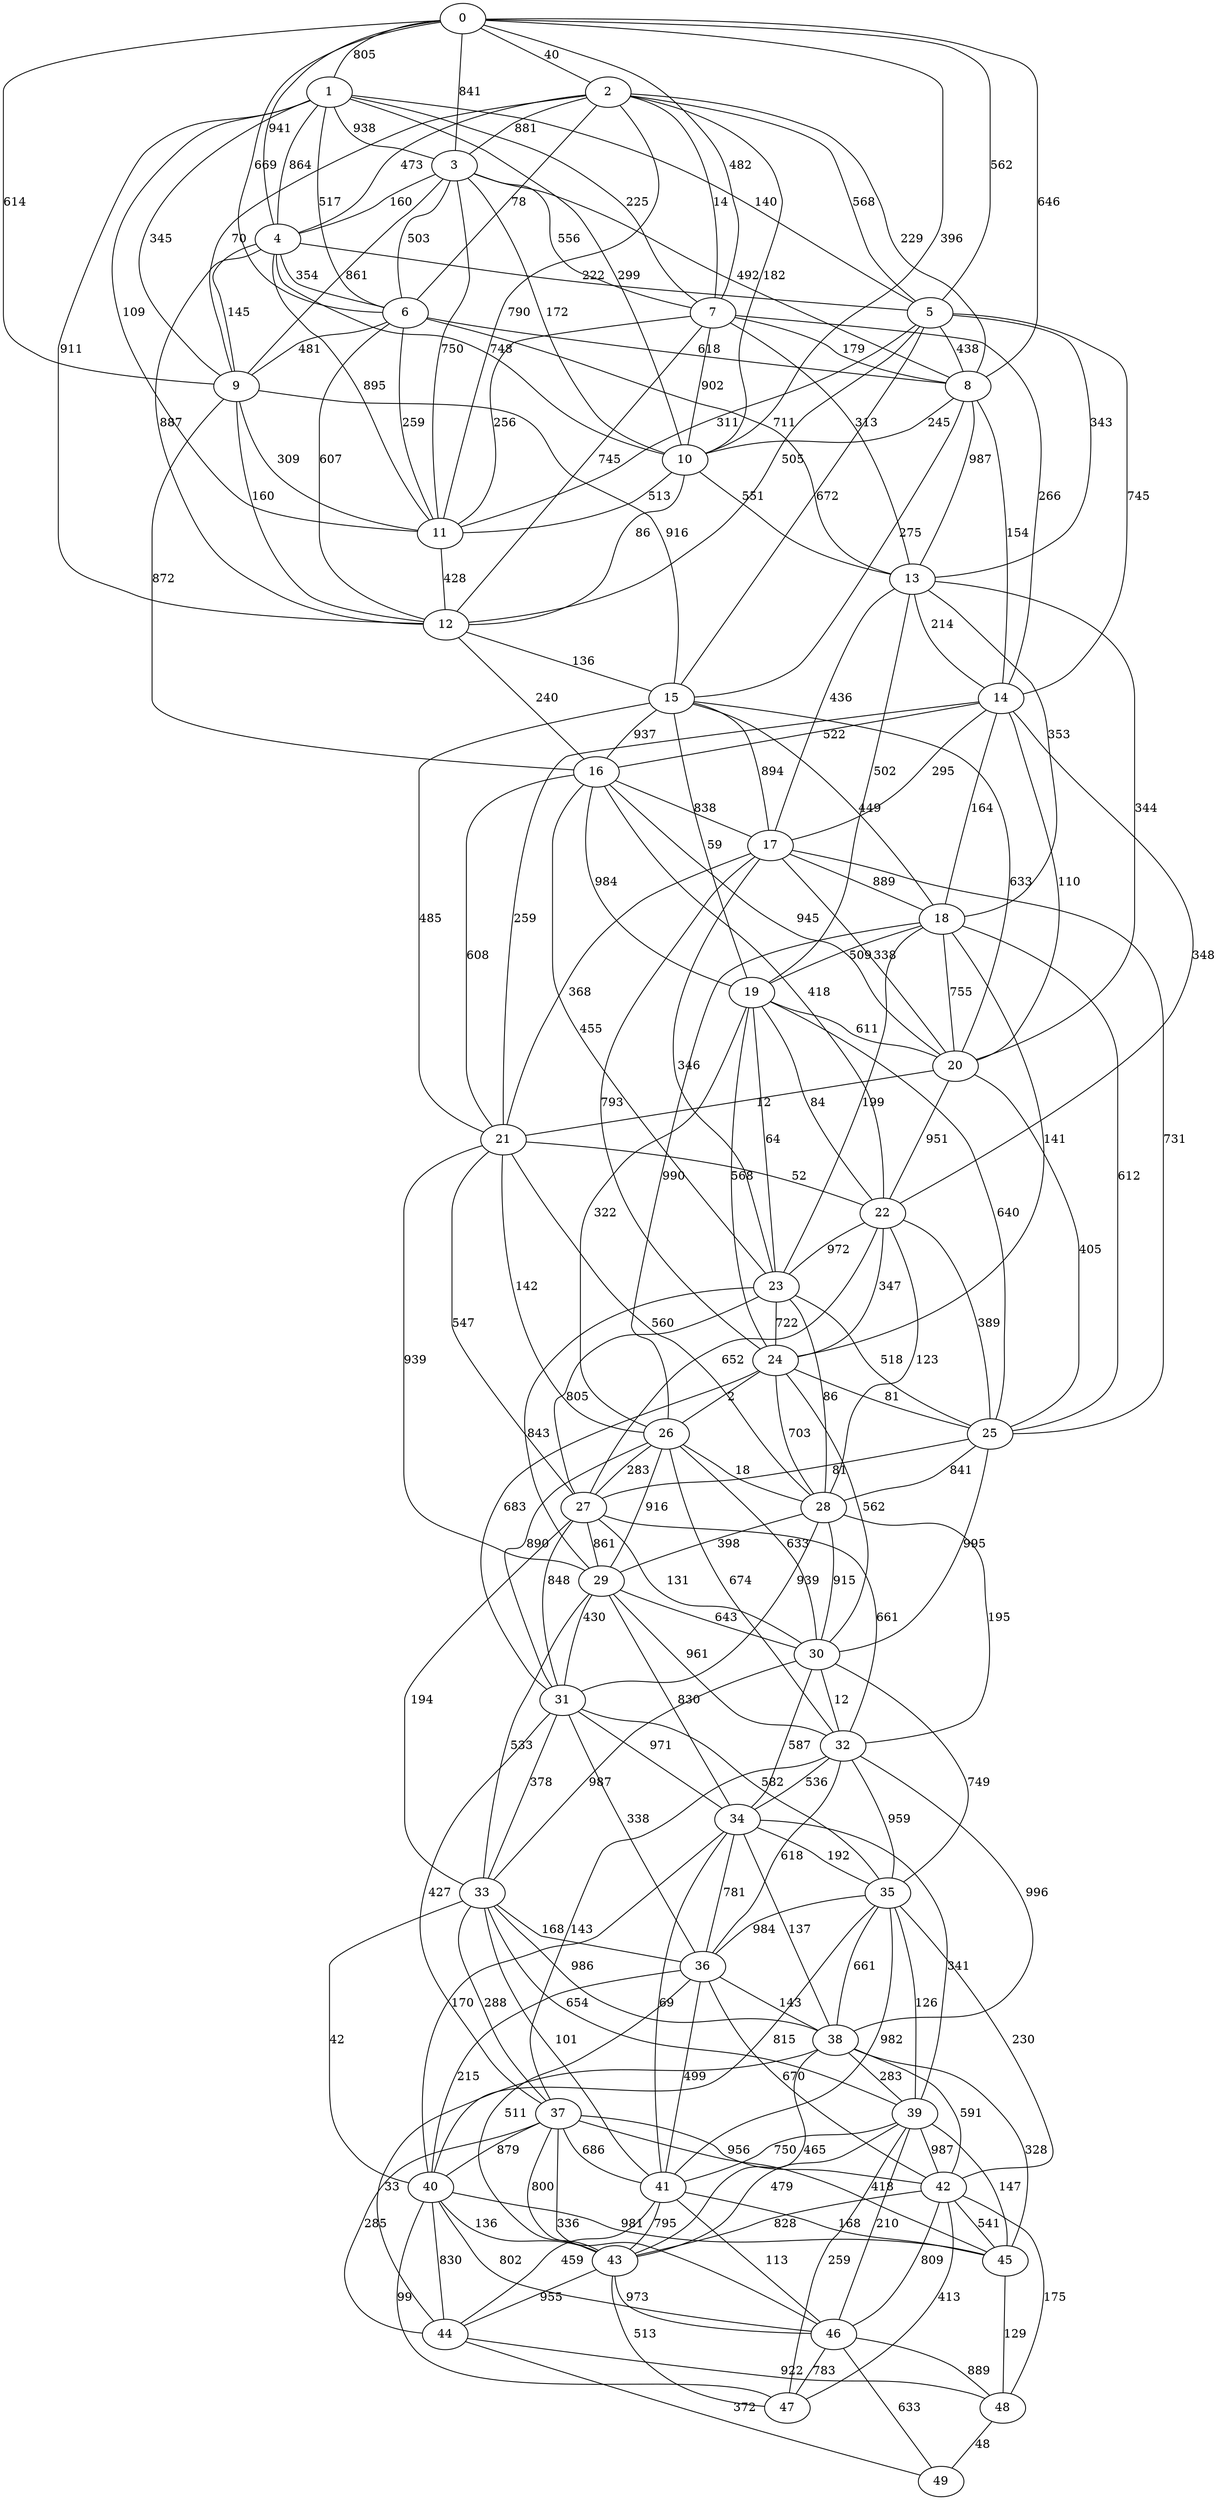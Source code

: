 strict graph G {
0;
1;
2;
3;
4;
5;
6;
7;
8;
9;
10;
11;
12;
13;
14;
15;
16;
17;
18;
19;
20;
21;
22;
23;
24;
25;
26;
27;
28;
29;
30;
31;
32;
33;
34;
35;
36;
37;
38;
39;
40;
41;
42;
43;
44;
45;
46;
47;
48;
49;
35 -- 40 [label=815];
34 -- 36 [label=781];
9 -- 11 [label=309];
14 -- 20 [label=110];
33 -- 37 [label=288];
37 -- 40 [label=879];
3 -- 8 [label=492];
10 -- 12 [label=86];
26 -- 30 [label=633];
32 -- 38 [label=996];
12 -- 16 [label=240];
19 -- 23 [label=64];
36 -- 43 [label=511];
41 -- 44 [label=459];
34 -- 38 [label=137];
31 -- 33 [label=378];
42 -- 46 [label=809];
46 -- 49 [label=633];
0 -- 4 [label=941];
4 -- 11 [label=895];
17 -- 23 [label=346];
3 -- 4 [label=160];
37 -- 44 [label=285];
20 -- 21 [label=12];
1 -- 12 [label=911];
22 -- 27 [label=652];
18 -- 23 [label=199];
23 -- 29 [label=843];
37 -- 46 [label=336];
29 -- 34 [label=830];
7 -- 14 [label=266];
33 -- 39 [label=654];
39 -- 41 [label=750];
0 -- 6 [label=669];
8 -- 14 [label=154];
27 -- 31 [label=848];
0 -- 8 [label=646];
4 -- 6 [label=354];
31 -- 35 [label=582];
6 -- 11 [label=259];
45 -- 48 [label=129];
1 -- 4 [label=864];
17 -- 18 [label=889];
36 -- 40 [label=215];
32 -- 35 [label=959];
46 -- 48 [label=889];
44 -- 48 [label=239];
24 -- 28 [label=703];
36 -- 42 [label=670];
22 -- 28 [label=123];
4 -- 5 [label=222];
14 -- 18 [label=164];
0 -- 10 [label=396];
2 -- 6 [label=78];
39 -- 43 [label=479];
5 -- 11 [label=311];
26 -- 32 [label=674];
23 -- 24 [label=722];
1 -- 9 [label=345];
30 -- 34 [label=587];
15 -- 20 [label=633];
6 -- 13 [label=711];
2 -- 10 [label=182];
24 -- 26 [label=2];
19 -- 20 [label=611];
1 -- 3 [label=938];
36 -- 41 [label=499];
0 -- 5 [label=562];
38 -- 43 [label=465];
5 -- 14 [label=745];
19 -- 22 [label=84];
31 -- 34 [label=971];
25 -- 28 [label=841];
34 -- 39 [label=341];
9 -- 12 [label=160];
10 -- 11 [label=513];
26 -- 29 [label=916];
30 -- 32 [label=12];
7 -- 8 [label=179];
46 -- 47 [label=783];
23 -- 25 [label=518];
4 -- 10 [label=748];
16 -- 17 [label=838];
18 -- 24 [label=141];
13 -- 19 [label=502];
39 -- 45 [label=147];
12 -- 15 [label=136];
14 -- 21 [label=259];
37 -- 43 [label=800];
43 -- 47 [label=513];
16 -- 22 [label=418];
14 -- 17 [label=295];
33 -- 38 [label=986];
3 -- 10 [label=172];
29 -- 32 [label=961];
35 -- 38 [label=661];
33 -- 41 [label=101];
0 -- 9 [label=614];
3 -- 6 [label=503];
44 -- 48 [label=922];
18 -- 26 [label=990];
21 -- 29 [label=939];
16 -- 21 [label=608];
2 -- 7 [label=14];
5 -- 12 [label=505];
9 -- 16 [label=872];
32 -- 37 [label=143];
28 -- 32 [label=195];
17 -- 20 [label=338];
10 -- 13 [label=551];
40 -- 45 [label=981];
13 -- 17 [label=436];
19 -- 26 [label=322];
35 -- 41 [label=982];
1 -- 10 [label=299];
6 -- 9 [label=481];
31 -- 37 [label=427];
42 -- 45 [label=541];
42 -- 47 [label=413];
37 -- 45 [label=418];
7 -- 12 [label=745];
2 -- 5 [label=568];
42 -- 43 [label=828];
8 -- 15 [label=275];
27 -- 32 [label=661];
23 -- 27 [label=805];
8 -- 10 [label=245];
26 -- 28 [label=18];
7 -- 13 [label=313];
18 -- 19 [label=509];
1 -- 11 [label=109];
11 -- 12 [label=428];
1 -- 6 [label=517];
5 -- 13 [label=343];
29 -- 30 [label=643];
40 -- 46 [label=802];
39 -- 42 [label=987];
43 -- 46 [label=973];
5 -- 15 [label=672];
18 -- 20 [label=755];
15 -- 16 [label=937];
25 -- 27 [label=81];
34 -- 40 [label=170];
16 -- 23 [label=455];
21 -- 26 [label=142];
30 -- 35 [label=749];
32 -- 36 [label=618];
0 -- 1 [label=805];
7 -- 10 [label=902];
39 -- 47 [label=259];
23 -- 28 [label=86];
15 -- 17 [label=894];
22 -- 25 [label=389];
26 -- 27 [label=283];
24 -- 31 [label=683];
42 -- 48 [label=175];
13 -- 20 [label=344];
6 -- 8 [label=618];
38 -- 39 [label=283];
2 -- 11 [label=790];
15 -- 19 [label=59];
38 -- 45 [label=328];
41 -- 46 [label=113];
5 -- 8 [label=438];
25 -- 30 [label=995];
0 -- 3 [label=841];
35 -- 42 [label=230];
33 -- 36 [label=168];
32 -- 34 [label=536];
38 -- 42 [label=591];
2 -- 3 [label=881];
40 -- 44 [label=830];
8 -- 13 [label=987];
1 -- 7 [label=225];
28 -- 30 [label=915];
43 -- 44 [label=955];
9 -- 15 [label=916];
15 -- 18 [label=449];
41 -- 43 [label=795];
2 -- 8 [label=229];
16 -- 19 [label=984];
4 -- 9 [label=145];
27 -- 30 [label=131];
27 -- 33 [label=194];
3 -- 9 [label=861];
22 -- 24 [label=347];
14 -- 16 [label=522];
24 -- 30 [label=562];
22 -- 23 [label=972];
28 -- 31 [label=939];
31 -- 36 [label=338];
37 -- 42 [label=956];
48 -- 49 [label=865];
33 -- 40 [label=42];
2 -- 4 [label=473];
16 -- 20 [label=945];
38 -- 44 [label=33];
0 -- 2 [label=40];
7 -- 11 [label=256];
17 -- 25 [label=731];
6 -- 12 [label=607];
3 -- 7 [label=556];
34 -- 41 [label=69];
44 -- 49 [label=372];
41 -- 45 [label=168];
36 -- 38 [label=143];
24 -- 25 [label=81];
48 -- 49 [label=48];
19 -- 25 [label=640];
34 -- 35 [label=192];
37 -- 41 [label=686];
18 -- 25 [label=612];
26 -- 31 [label=890];
28 -- 29 [label=398];
17 -- 24 [label=793];
3 -- 11 [label=750];
29 -- 31 [label=430];
0 -- 7 [label=482];
29 -- 33 [label=533];
20 -- 25 [label=405];
27 -- 29 [label=861];
39 -- 46 [label=210];
40 -- 47 [label=99];
35 -- 36 [label=984];
2 -- 9 [label=70];
17 -- 21 [label=368];
15 -- 21 [label=485];
1 -- 5 [label=140];
21 -- 22 [label=52];
20 -- 22 [label=951];
14 -- 22 [label=348];
13 -- 18 [label=353];
21 -- 27 [label=547];
21 -- 28 [label=560];
19 -- 24 [label=568];
40 -- 43 [label=136];
35 -- 39 [label=126];
30 -- 33 [label=987];
4 -- 12 [label=887];
13 -- 14 [label=214];
}
